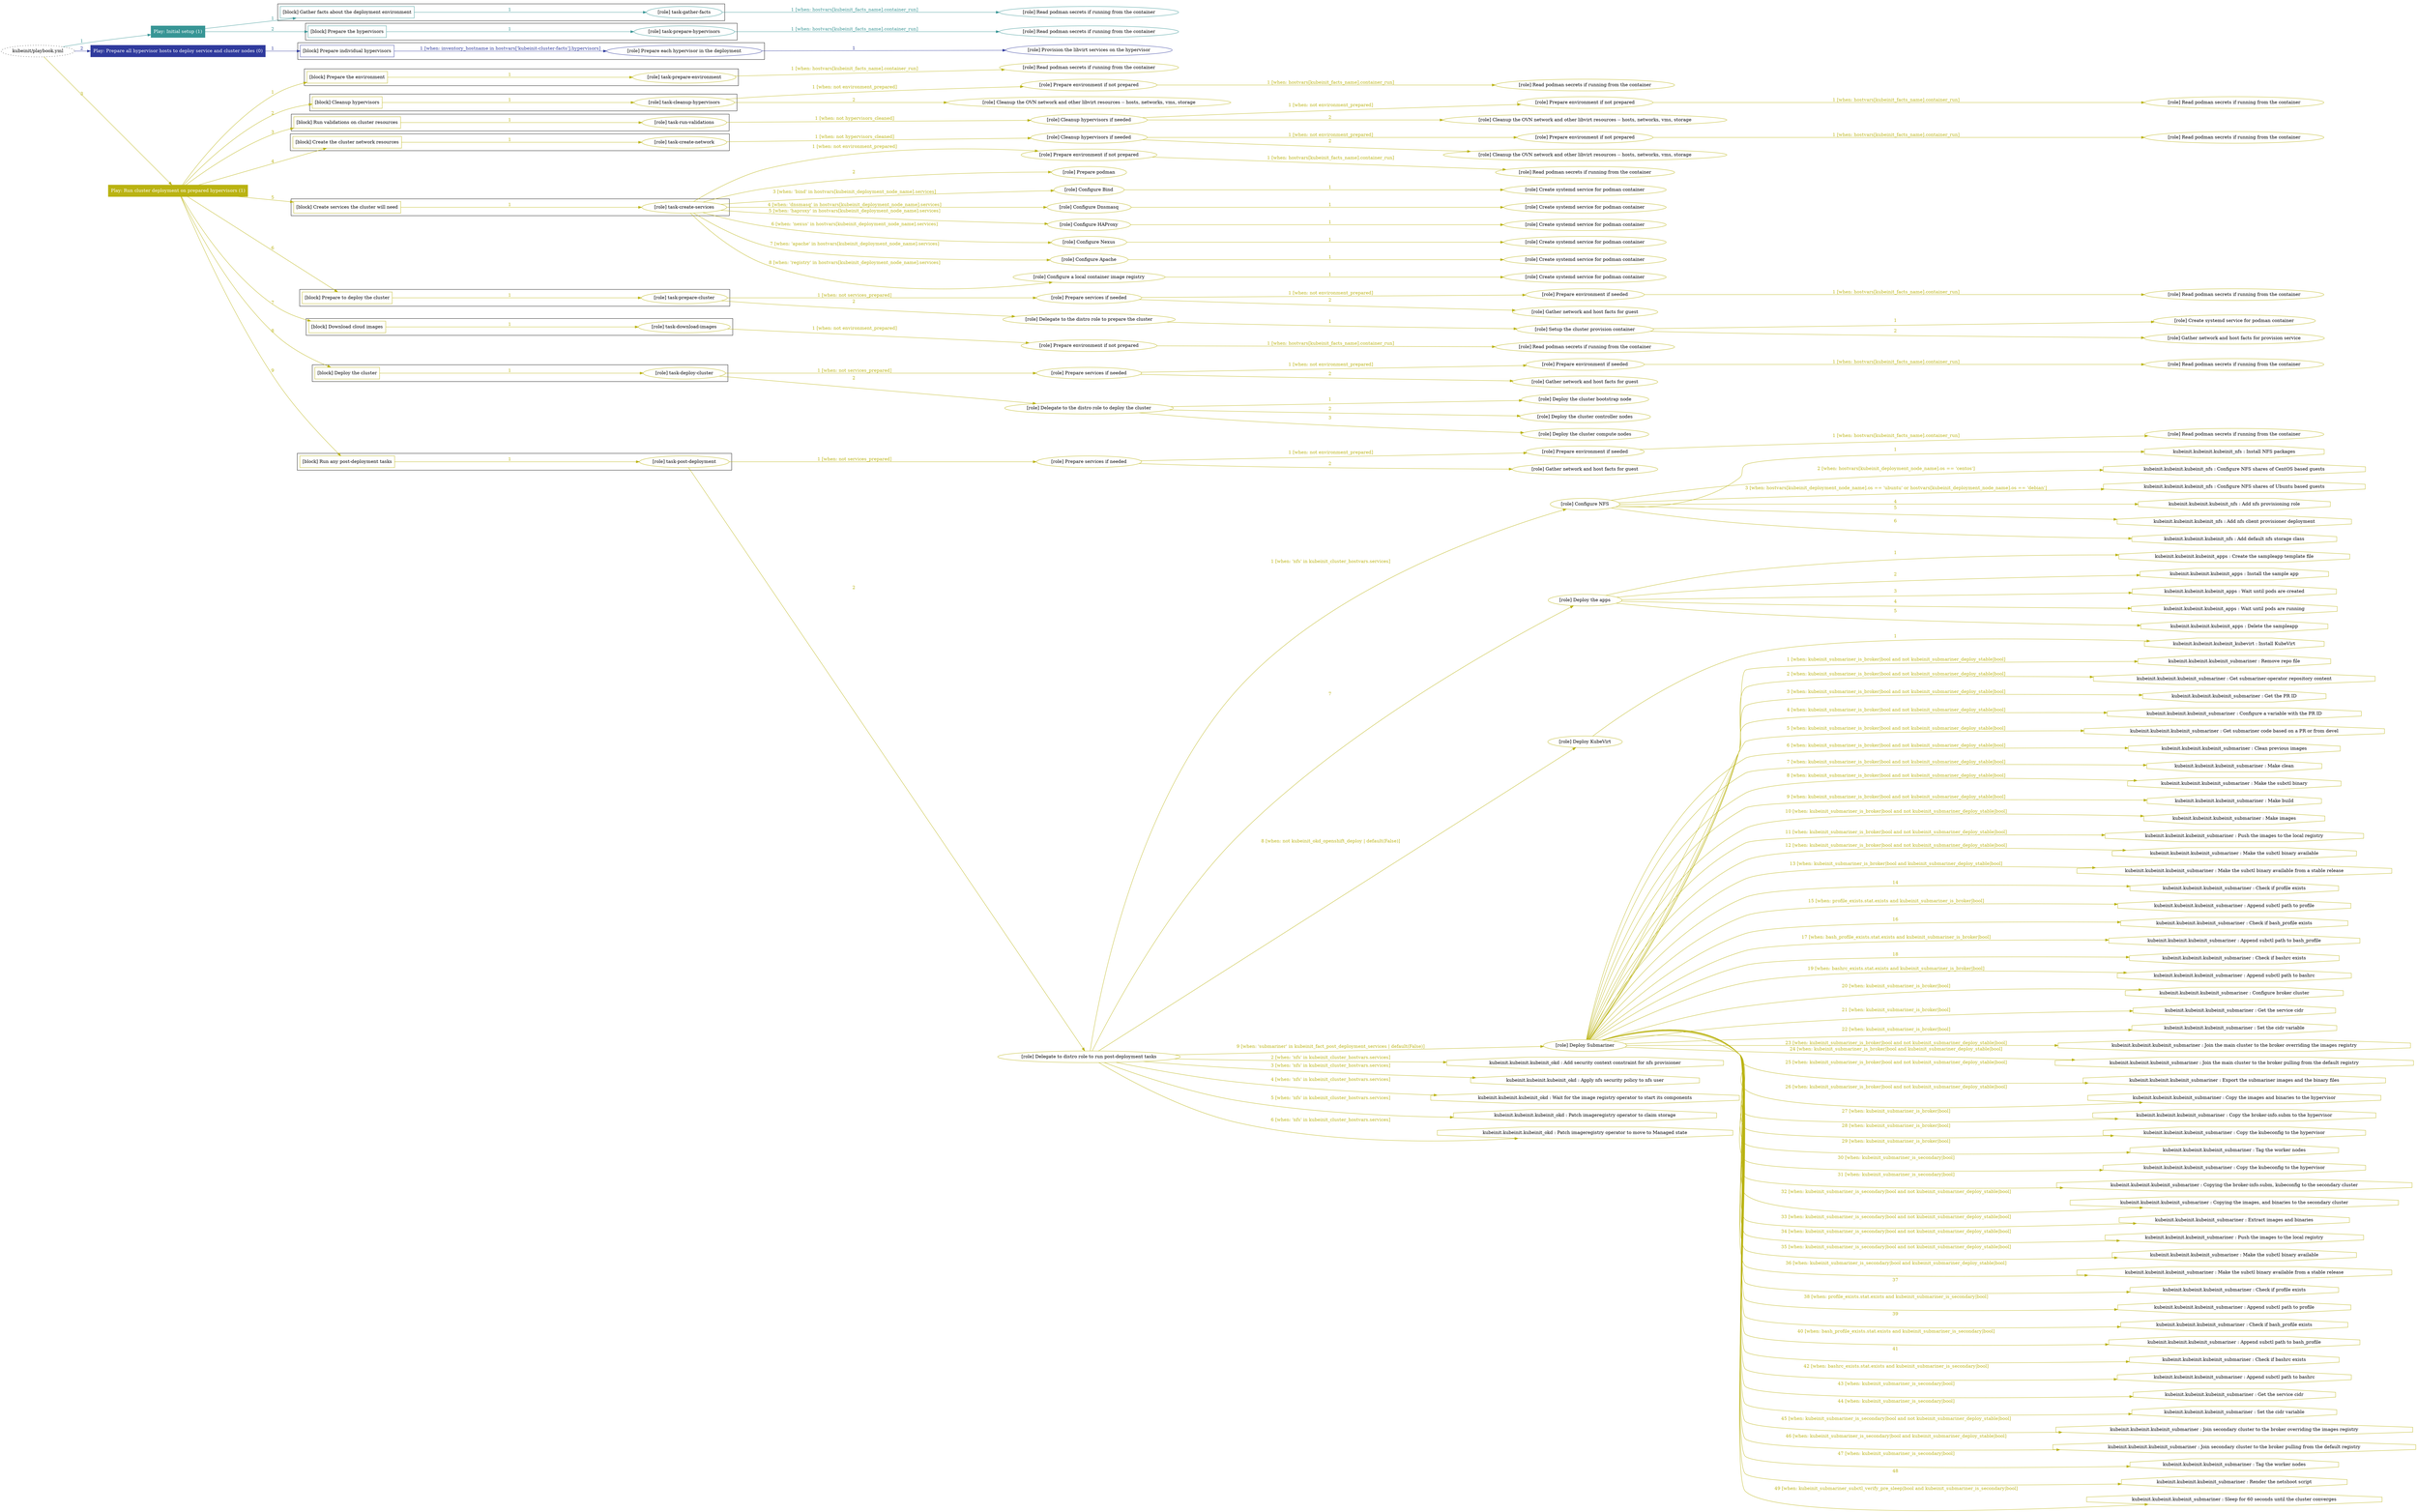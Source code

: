 digraph {
	graph [concentrate=true ordering=in rankdir=LR ratio=fill]
	edge [esep=5 sep=10]
	"kubeinit/playbook.yml" [id=root_node style=dotted]
	play_eedad399 [label="Play: Initial setup (1)" color="#379595" fontcolor="#ffffff" id=play_eedad399 shape=box style=filled tooltip=localhost]
	"kubeinit/playbook.yml" -> play_eedad399 [label="1 " color="#379595" fontcolor="#379595" id=edge_b6ce448f labeltooltip="1 " tooltip="1 "]
	subgraph "Read podman secrets if running from the container" {
		role_23bc0211 [label="[role] Read podman secrets if running from the container" color="#379595" id=role_23bc0211 tooltip="Read podman secrets if running from the container"]
	}
	subgraph "task-gather-facts" {
		role_ef5cc0b8 [label="[role] task-gather-facts" color="#379595" id=role_ef5cc0b8 tooltip="task-gather-facts"]
		role_ef5cc0b8 -> role_23bc0211 [label="1 [when: hostvars[kubeinit_facts_name].container_run]" color="#379595" fontcolor="#379595" id=edge_413af5cc labeltooltip="1 [when: hostvars[kubeinit_facts_name].container_run]" tooltip="1 [when: hostvars[kubeinit_facts_name].container_run]"]
	}
	subgraph "Read podman secrets if running from the container" {
		role_22e8469a [label="[role] Read podman secrets if running from the container" color="#379595" id=role_22e8469a tooltip="Read podman secrets if running from the container"]
	}
	subgraph "task-prepare-hypervisors" {
		role_a8f48bd8 [label="[role] task-prepare-hypervisors" color="#379595" id=role_a8f48bd8 tooltip="task-prepare-hypervisors"]
		role_a8f48bd8 -> role_22e8469a [label="1 [when: hostvars[kubeinit_facts_name].container_run]" color="#379595" fontcolor="#379595" id=edge_a691c3cf labeltooltip="1 [when: hostvars[kubeinit_facts_name].container_run]" tooltip="1 [when: hostvars[kubeinit_facts_name].container_run]"]
	}
	subgraph "Play: Initial setup (1)" {
		play_eedad399 -> block_0aaa0e91 [label=1 color="#379595" fontcolor="#379595" id=edge_fb40cc3c labeltooltip=1 tooltip=1]
		subgraph cluster_block_0aaa0e91 {
			block_0aaa0e91 [label="[block] Gather facts about the deployment environment" color="#379595" id=block_0aaa0e91 labeltooltip="Gather facts about the deployment environment" shape=box tooltip="Gather facts about the deployment environment"]
			block_0aaa0e91 -> role_ef5cc0b8 [label="1 " color="#379595" fontcolor="#379595" id=edge_905b382f labeltooltip="1 " tooltip="1 "]
		}
		play_eedad399 -> block_daa4bfbd [label=2 color="#379595" fontcolor="#379595" id=edge_8784a098 labeltooltip=2 tooltip=2]
		subgraph cluster_block_daa4bfbd {
			block_daa4bfbd [label="[block] Prepare the hypervisors" color="#379595" id=block_daa4bfbd labeltooltip="Prepare the hypervisors" shape=box tooltip="Prepare the hypervisors"]
			block_daa4bfbd -> role_a8f48bd8 [label="1 " color="#379595" fontcolor="#379595" id=edge_f5f095c6 labeltooltip="1 " tooltip="1 "]
		}
	}
	play_0bcb76b9 [label="Play: Prepare all hypervisor hosts to deploy service and cluster nodes (0)" color="#2f3a9d" fontcolor="#ffffff" id=play_0bcb76b9 shape=box style=filled tooltip="Play: Prepare all hypervisor hosts to deploy service and cluster nodes (0)"]
	"kubeinit/playbook.yml" -> play_0bcb76b9 [label="2 " color="#2f3a9d" fontcolor="#2f3a9d" id=edge_53e6490b labeltooltip="2 " tooltip="2 "]
	subgraph "Provision the libvirt services on the hypervisor" {
		role_e20cb525 [label="[role] Provision the libvirt services on the hypervisor" color="#2f3a9d" id=role_e20cb525 tooltip="Provision the libvirt services on the hypervisor"]
	}
	subgraph "Prepare each hypervisor in the deployment" {
		role_ff945f22 [label="[role] Prepare each hypervisor in the deployment" color="#2f3a9d" id=role_ff945f22 tooltip="Prepare each hypervisor in the deployment"]
		role_ff945f22 -> role_e20cb525 [label="1 " color="#2f3a9d" fontcolor="#2f3a9d" id=edge_c5915233 labeltooltip="1 " tooltip="1 "]
	}
	subgraph "Play: Prepare all hypervisor hosts to deploy service and cluster nodes (0)" {
		play_0bcb76b9 -> block_69bcf00b [label=1 color="#2f3a9d" fontcolor="#2f3a9d" id=edge_1a538ad8 labeltooltip=1 tooltip=1]
		subgraph cluster_block_69bcf00b {
			block_69bcf00b [label="[block] Prepare individual hypervisors" color="#2f3a9d" id=block_69bcf00b labeltooltip="Prepare individual hypervisors" shape=box tooltip="Prepare individual hypervisors"]
			block_69bcf00b -> role_ff945f22 [label="1 [when: inventory_hostname in hostvars['kubeinit-cluster-facts'].hypervisors]" color="#2f3a9d" fontcolor="#2f3a9d" id=edge_6ad21d18 labeltooltip="1 [when: inventory_hostname in hostvars['kubeinit-cluster-facts'].hypervisors]" tooltip="1 [when: inventory_hostname in hostvars['kubeinit-cluster-facts'].hypervisors]"]
		}
	}
	play_ab348d00 [label="Play: Run cluster deployment on prepared hypervisors (1)" color="#bab312" fontcolor="#ffffff" id=play_ab348d00 shape=box style=filled tooltip=localhost]
	"kubeinit/playbook.yml" -> play_ab348d00 [label="3 " color="#bab312" fontcolor="#bab312" id=edge_2440797a labeltooltip="3 " tooltip="3 "]
	subgraph "Read podman secrets if running from the container" {
		role_a54773f3 [label="[role] Read podman secrets if running from the container" color="#bab312" id=role_a54773f3 tooltip="Read podman secrets if running from the container"]
	}
	subgraph "task-prepare-environment" {
		role_4d8daa8e [label="[role] task-prepare-environment" color="#bab312" id=role_4d8daa8e tooltip="task-prepare-environment"]
		role_4d8daa8e -> role_a54773f3 [label="1 [when: hostvars[kubeinit_facts_name].container_run]" color="#bab312" fontcolor="#bab312" id=edge_7ae86ee0 labeltooltip="1 [when: hostvars[kubeinit_facts_name].container_run]" tooltip="1 [when: hostvars[kubeinit_facts_name].container_run]"]
	}
	subgraph "Read podman secrets if running from the container" {
		role_40619efd [label="[role] Read podman secrets if running from the container" color="#bab312" id=role_40619efd tooltip="Read podman secrets if running from the container"]
	}
	subgraph "Prepare environment if not prepared" {
		role_90a9caf4 [label="[role] Prepare environment if not prepared" color="#bab312" id=role_90a9caf4 tooltip="Prepare environment if not prepared"]
		role_90a9caf4 -> role_40619efd [label="1 [when: hostvars[kubeinit_facts_name].container_run]" color="#bab312" fontcolor="#bab312" id=edge_705433f0 labeltooltip="1 [when: hostvars[kubeinit_facts_name].container_run]" tooltip="1 [when: hostvars[kubeinit_facts_name].container_run]"]
	}
	subgraph "Cleanup the OVN network and other libvirt resources -- hosts, networks, vms, storage" {
		role_b24ecd2e [label="[role] Cleanup the OVN network and other libvirt resources -- hosts, networks, vms, storage" color="#bab312" id=role_b24ecd2e tooltip="Cleanup the OVN network and other libvirt resources -- hosts, networks, vms, storage"]
	}
	subgraph "task-cleanup-hypervisors" {
		role_da10d01d [label="[role] task-cleanup-hypervisors" color="#bab312" id=role_da10d01d tooltip="task-cleanup-hypervisors"]
		role_da10d01d -> role_90a9caf4 [label="1 [when: not environment_prepared]" color="#bab312" fontcolor="#bab312" id=edge_3caf865f labeltooltip="1 [when: not environment_prepared]" tooltip="1 [when: not environment_prepared]"]
		role_da10d01d -> role_b24ecd2e [label="2 " color="#bab312" fontcolor="#bab312" id=edge_3407790b labeltooltip="2 " tooltip="2 "]
	}
	subgraph "Read podman secrets if running from the container" {
		role_ade00dd5 [label="[role] Read podman secrets if running from the container" color="#bab312" id=role_ade00dd5 tooltip="Read podman secrets if running from the container"]
	}
	subgraph "Prepare environment if not prepared" {
		role_a57da564 [label="[role] Prepare environment if not prepared" color="#bab312" id=role_a57da564 tooltip="Prepare environment if not prepared"]
		role_a57da564 -> role_ade00dd5 [label="1 [when: hostvars[kubeinit_facts_name].container_run]" color="#bab312" fontcolor="#bab312" id=edge_9b8cad09 labeltooltip="1 [when: hostvars[kubeinit_facts_name].container_run]" tooltip="1 [when: hostvars[kubeinit_facts_name].container_run]"]
	}
	subgraph "Cleanup the OVN network and other libvirt resources -- hosts, networks, vms, storage" {
		role_ba9f423c [label="[role] Cleanup the OVN network and other libvirt resources -- hosts, networks, vms, storage" color="#bab312" id=role_ba9f423c tooltip="Cleanup the OVN network and other libvirt resources -- hosts, networks, vms, storage"]
	}
	subgraph "Cleanup hypervisors if needed" {
		role_1804aa13 [label="[role] Cleanup hypervisors if needed" color="#bab312" id=role_1804aa13 tooltip="Cleanup hypervisors if needed"]
		role_1804aa13 -> role_a57da564 [label="1 [when: not environment_prepared]" color="#bab312" fontcolor="#bab312" id=edge_1030cecb labeltooltip="1 [when: not environment_prepared]" tooltip="1 [when: not environment_prepared]"]
		role_1804aa13 -> role_ba9f423c [label="2 " color="#bab312" fontcolor="#bab312" id=edge_7610c8e9 labeltooltip="2 " tooltip="2 "]
	}
	subgraph "task-run-validations" {
		role_5e7aece2 [label="[role] task-run-validations" color="#bab312" id=role_5e7aece2 tooltip="task-run-validations"]
		role_5e7aece2 -> role_1804aa13 [label="1 [when: not hypervisors_cleaned]" color="#bab312" fontcolor="#bab312" id=edge_fb831fd0 labeltooltip="1 [when: not hypervisors_cleaned]" tooltip="1 [when: not hypervisors_cleaned]"]
	}
	subgraph "Read podman secrets if running from the container" {
		role_bb341394 [label="[role] Read podman secrets if running from the container" color="#bab312" id=role_bb341394 tooltip="Read podman secrets if running from the container"]
	}
	subgraph "Prepare environment if not prepared" {
		role_f0b003cb [label="[role] Prepare environment if not prepared" color="#bab312" id=role_f0b003cb tooltip="Prepare environment if not prepared"]
		role_f0b003cb -> role_bb341394 [label="1 [when: hostvars[kubeinit_facts_name].container_run]" color="#bab312" fontcolor="#bab312" id=edge_2d5792e0 labeltooltip="1 [when: hostvars[kubeinit_facts_name].container_run]" tooltip="1 [when: hostvars[kubeinit_facts_name].container_run]"]
	}
	subgraph "Cleanup the OVN network and other libvirt resources -- hosts, networks, vms, storage" {
		role_de7f4205 [label="[role] Cleanup the OVN network and other libvirt resources -- hosts, networks, vms, storage" color="#bab312" id=role_de7f4205 tooltip="Cleanup the OVN network and other libvirt resources -- hosts, networks, vms, storage"]
	}
	subgraph "Cleanup hypervisors if needed" {
		role_0c479826 [label="[role] Cleanup hypervisors if needed" color="#bab312" id=role_0c479826 tooltip="Cleanup hypervisors if needed"]
		role_0c479826 -> role_f0b003cb [label="1 [when: not environment_prepared]" color="#bab312" fontcolor="#bab312" id=edge_7056e0b6 labeltooltip="1 [when: not environment_prepared]" tooltip="1 [when: not environment_prepared]"]
		role_0c479826 -> role_de7f4205 [label="2 " color="#bab312" fontcolor="#bab312" id=edge_e354006b labeltooltip="2 " tooltip="2 "]
	}
	subgraph "task-create-network" {
		role_08d62c71 [label="[role] task-create-network" color="#bab312" id=role_08d62c71 tooltip="task-create-network"]
		role_08d62c71 -> role_0c479826 [label="1 [when: not hypervisors_cleaned]" color="#bab312" fontcolor="#bab312" id=edge_552830af labeltooltip="1 [when: not hypervisors_cleaned]" tooltip="1 [when: not hypervisors_cleaned]"]
	}
	subgraph "Read podman secrets if running from the container" {
		role_befd5764 [label="[role] Read podman secrets if running from the container" color="#bab312" id=role_befd5764 tooltip="Read podman secrets if running from the container"]
	}
	subgraph "Prepare environment if not prepared" {
		role_e32fc41a [label="[role] Prepare environment if not prepared" color="#bab312" id=role_e32fc41a tooltip="Prepare environment if not prepared"]
		role_e32fc41a -> role_befd5764 [label="1 [when: hostvars[kubeinit_facts_name].container_run]" color="#bab312" fontcolor="#bab312" id=edge_6e6cd3a8 labeltooltip="1 [when: hostvars[kubeinit_facts_name].container_run]" tooltip="1 [when: hostvars[kubeinit_facts_name].container_run]"]
	}
	subgraph "Prepare podman" {
		role_3bb6cffa [label="[role] Prepare podman" color="#bab312" id=role_3bb6cffa tooltip="Prepare podman"]
	}
	subgraph "Create systemd service for podman container" {
		role_fb86b52a [label="[role] Create systemd service for podman container" color="#bab312" id=role_fb86b52a tooltip="Create systemd service for podman container"]
	}
	subgraph "Configure Bind" {
		role_8286b07a [label="[role] Configure Bind" color="#bab312" id=role_8286b07a tooltip="Configure Bind"]
		role_8286b07a -> role_fb86b52a [label="1 " color="#bab312" fontcolor="#bab312" id=edge_966d6316 labeltooltip="1 " tooltip="1 "]
	}
	subgraph "Create systemd service for podman container" {
		role_384e2f19 [label="[role] Create systemd service for podman container" color="#bab312" id=role_384e2f19 tooltip="Create systemd service for podman container"]
	}
	subgraph "Configure Dnsmasq" {
		role_d84eca98 [label="[role] Configure Dnsmasq" color="#bab312" id=role_d84eca98 tooltip="Configure Dnsmasq"]
		role_d84eca98 -> role_384e2f19 [label="1 " color="#bab312" fontcolor="#bab312" id=edge_9c99d4f3 labeltooltip="1 " tooltip="1 "]
	}
	subgraph "Create systemd service for podman container" {
		role_6e2b383b [label="[role] Create systemd service for podman container" color="#bab312" id=role_6e2b383b tooltip="Create systemd service for podman container"]
	}
	subgraph "Configure HAProxy" {
		role_85826e2e [label="[role] Configure HAProxy" color="#bab312" id=role_85826e2e tooltip="Configure HAProxy"]
		role_85826e2e -> role_6e2b383b [label="1 " color="#bab312" fontcolor="#bab312" id=edge_e516f6aa labeltooltip="1 " tooltip="1 "]
	}
	subgraph "Create systemd service for podman container" {
		role_d9a7f71e [label="[role] Create systemd service for podman container" color="#bab312" id=role_d9a7f71e tooltip="Create systemd service for podman container"]
	}
	subgraph "Configure Nexus" {
		role_9cd0b0c5 [label="[role] Configure Nexus" color="#bab312" id=role_9cd0b0c5 tooltip="Configure Nexus"]
		role_9cd0b0c5 -> role_d9a7f71e [label="1 " color="#bab312" fontcolor="#bab312" id=edge_95008754 labeltooltip="1 " tooltip="1 "]
	}
	subgraph "Create systemd service for podman container" {
		role_24af4d42 [label="[role] Create systemd service for podman container" color="#bab312" id=role_24af4d42 tooltip="Create systemd service for podman container"]
	}
	subgraph "Configure Apache" {
		role_73973be6 [label="[role] Configure Apache" color="#bab312" id=role_73973be6 tooltip="Configure Apache"]
		role_73973be6 -> role_24af4d42 [label="1 " color="#bab312" fontcolor="#bab312" id=edge_ad38a7a7 labeltooltip="1 " tooltip="1 "]
	}
	subgraph "Create systemd service for podman container" {
		role_da08676f [label="[role] Create systemd service for podman container" color="#bab312" id=role_da08676f tooltip="Create systemd service for podman container"]
	}
	subgraph "Configure a local container image registry" {
		role_597fe958 [label="[role] Configure a local container image registry" color="#bab312" id=role_597fe958 tooltip="Configure a local container image registry"]
		role_597fe958 -> role_da08676f [label="1 " color="#bab312" fontcolor="#bab312" id=edge_346f4da6 labeltooltip="1 " tooltip="1 "]
	}
	subgraph "task-create-services" {
		role_ba674f88 [label="[role] task-create-services" color="#bab312" id=role_ba674f88 tooltip="task-create-services"]
		role_ba674f88 -> role_e32fc41a [label="1 [when: not environment_prepared]" color="#bab312" fontcolor="#bab312" id=edge_a7d58f33 labeltooltip="1 [when: not environment_prepared]" tooltip="1 [when: not environment_prepared]"]
		role_ba674f88 -> role_3bb6cffa [label="2 " color="#bab312" fontcolor="#bab312" id=edge_d75475e4 labeltooltip="2 " tooltip="2 "]
		role_ba674f88 -> role_8286b07a [label="3 [when: 'bind' in hostvars[kubeinit_deployment_node_name].services]" color="#bab312" fontcolor="#bab312" id=edge_14392529 labeltooltip="3 [when: 'bind' in hostvars[kubeinit_deployment_node_name].services]" tooltip="3 [when: 'bind' in hostvars[kubeinit_deployment_node_name].services]"]
		role_ba674f88 -> role_d84eca98 [label="4 [when: 'dnsmasq' in hostvars[kubeinit_deployment_node_name].services]" color="#bab312" fontcolor="#bab312" id=edge_bd85af2c labeltooltip="4 [when: 'dnsmasq' in hostvars[kubeinit_deployment_node_name].services]" tooltip="4 [when: 'dnsmasq' in hostvars[kubeinit_deployment_node_name].services]"]
		role_ba674f88 -> role_85826e2e [label="5 [when: 'haproxy' in hostvars[kubeinit_deployment_node_name].services]" color="#bab312" fontcolor="#bab312" id=edge_fcc9898a labeltooltip="5 [when: 'haproxy' in hostvars[kubeinit_deployment_node_name].services]" tooltip="5 [when: 'haproxy' in hostvars[kubeinit_deployment_node_name].services]"]
		role_ba674f88 -> role_9cd0b0c5 [label="6 [when: 'nexus' in hostvars[kubeinit_deployment_node_name].services]" color="#bab312" fontcolor="#bab312" id=edge_169f6137 labeltooltip="6 [when: 'nexus' in hostvars[kubeinit_deployment_node_name].services]" tooltip="6 [when: 'nexus' in hostvars[kubeinit_deployment_node_name].services]"]
		role_ba674f88 -> role_73973be6 [label="7 [when: 'apache' in hostvars[kubeinit_deployment_node_name].services]" color="#bab312" fontcolor="#bab312" id=edge_d3cdb86c labeltooltip="7 [when: 'apache' in hostvars[kubeinit_deployment_node_name].services]" tooltip="7 [when: 'apache' in hostvars[kubeinit_deployment_node_name].services]"]
		role_ba674f88 -> role_597fe958 [label="8 [when: 'registry' in hostvars[kubeinit_deployment_node_name].services]" color="#bab312" fontcolor="#bab312" id=edge_11ced9fb labeltooltip="8 [when: 'registry' in hostvars[kubeinit_deployment_node_name].services]" tooltip="8 [when: 'registry' in hostvars[kubeinit_deployment_node_name].services]"]
	}
	subgraph "Read podman secrets if running from the container" {
		role_ff6c83c8 [label="[role] Read podman secrets if running from the container" color="#bab312" id=role_ff6c83c8 tooltip="Read podman secrets if running from the container"]
	}
	subgraph "Prepare environment if needed" {
		role_ab059340 [label="[role] Prepare environment if needed" color="#bab312" id=role_ab059340 tooltip="Prepare environment if needed"]
		role_ab059340 -> role_ff6c83c8 [label="1 [when: hostvars[kubeinit_facts_name].container_run]" color="#bab312" fontcolor="#bab312" id=edge_c840a02c labeltooltip="1 [when: hostvars[kubeinit_facts_name].container_run]" tooltip="1 [when: hostvars[kubeinit_facts_name].container_run]"]
	}
	subgraph "Gather network and host facts for guest" {
		role_137e6e0d [label="[role] Gather network and host facts for guest" color="#bab312" id=role_137e6e0d tooltip="Gather network and host facts for guest"]
	}
	subgraph "Prepare services if needed" {
		role_5b403834 [label="[role] Prepare services if needed" color="#bab312" id=role_5b403834 tooltip="Prepare services if needed"]
		role_5b403834 -> role_ab059340 [label="1 [when: not environment_prepared]" color="#bab312" fontcolor="#bab312" id=edge_94aa9ebe labeltooltip="1 [when: not environment_prepared]" tooltip="1 [when: not environment_prepared]"]
		role_5b403834 -> role_137e6e0d [label="2 " color="#bab312" fontcolor="#bab312" id=edge_7db87fe8 labeltooltip="2 " tooltip="2 "]
	}
	subgraph "Create systemd service for podman container" {
		role_04c005a3 [label="[role] Create systemd service for podman container" color="#bab312" id=role_04c005a3 tooltip="Create systemd service for podman container"]
	}
	subgraph "Gather network and host facts for provision service" {
		role_0e7dda64 [label="[role] Gather network and host facts for provision service" color="#bab312" id=role_0e7dda64 tooltip="Gather network and host facts for provision service"]
	}
	subgraph "Setup the cluster provision container" {
		role_c3fe7c55 [label="[role] Setup the cluster provision container" color="#bab312" id=role_c3fe7c55 tooltip="Setup the cluster provision container"]
		role_c3fe7c55 -> role_04c005a3 [label="1 " color="#bab312" fontcolor="#bab312" id=edge_0b87bad0 labeltooltip="1 " tooltip="1 "]
		role_c3fe7c55 -> role_0e7dda64 [label="2 " color="#bab312" fontcolor="#bab312" id=edge_2c44e014 labeltooltip="2 " tooltip="2 "]
	}
	subgraph "Delegate to the distro role to prepare the cluster" {
		role_0d06ec06 [label="[role] Delegate to the distro role to prepare the cluster" color="#bab312" id=role_0d06ec06 tooltip="Delegate to the distro role to prepare the cluster"]
		role_0d06ec06 -> role_c3fe7c55 [label="1 " color="#bab312" fontcolor="#bab312" id=edge_803aec64 labeltooltip="1 " tooltip="1 "]
	}
	subgraph "task-prepare-cluster" {
		role_cd59ee30 [label="[role] task-prepare-cluster" color="#bab312" id=role_cd59ee30 tooltip="task-prepare-cluster"]
		role_cd59ee30 -> role_5b403834 [label="1 [when: not services_prepared]" color="#bab312" fontcolor="#bab312" id=edge_8696212f labeltooltip="1 [when: not services_prepared]" tooltip="1 [when: not services_prepared]"]
		role_cd59ee30 -> role_0d06ec06 [label="2 " color="#bab312" fontcolor="#bab312" id=edge_78b5b529 labeltooltip="2 " tooltip="2 "]
	}
	subgraph "Read podman secrets if running from the container" {
		role_4612a010 [label="[role] Read podman secrets if running from the container" color="#bab312" id=role_4612a010 tooltip="Read podman secrets if running from the container"]
	}
	subgraph "Prepare environment if not prepared" {
		role_81026fdd [label="[role] Prepare environment if not prepared" color="#bab312" id=role_81026fdd tooltip="Prepare environment if not prepared"]
		role_81026fdd -> role_4612a010 [label="1 [when: hostvars[kubeinit_facts_name].container_run]" color="#bab312" fontcolor="#bab312" id=edge_e9224275 labeltooltip="1 [when: hostvars[kubeinit_facts_name].container_run]" tooltip="1 [when: hostvars[kubeinit_facts_name].container_run]"]
	}
	subgraph "task-download-images" {
		role_81eca658 [label="[role] task-download-images" color="#bab312" id=role_81eca658 tooltip="task-download-images"]
		role_81eca658 -> role_81026fdd [label="1 [when: not environment_prepared]" color="#bab312" fontcolor="#bab312" id=edge_dc0c92c8 labeltooltip="1 [when: not environment_prepared]" tooltip="1 [when: not environment_prepared]"]
	}
	subgraph "Read podman secrets if running from the container" {
		role_fb5df816 [label="[role] Read podman secrets if running from the container" color="#bab312" id=role_fb5df816 tooltip="Read podman secrets if running from the container"]
	}
	subgraph "Prepare environment if needed" {
		role_1ddf87bc [label="[role] Prepare environment if needed" color="#bab312" id=role_1ddf87bc tooltip="Prepare environment if needed"]
		role_1ddf87bc -> role_fb5df816 [label="1 [when: hostvars[kubeinit_facts_name].container_run]" color="#bab312" fontcolor="#bab312" id=edge_6b3b3333 labeltooltip="1 [when: hostvars[kubeinit_facts_name].container_run]" tooltip="1 [when: hostvars[kubeinit_facts_name].container_run]"]
	}
	subgraph "Gather network and host facts for guest" {
		role_f017d7a6 [label="[role] Gather network and host facts for guest" color="#bab312" id=role_f017d7a6 tooltip="Gather network and host facts for guest"]
	}
	subgraph "Prepare services if needed" {
		role_4f86b570 [label="[role] Prepare services if needed" color="#bab312" id=role_4f86b570 tooltip="Prepare services if needed"]
		role_4f86b570 -> role_1ddf87bc [label="1 [when: not environment_prepared]" color="#bab312" fontcolor="#bab312" id=edge_4b1cd16f labeltooltip="1 [when: not environment_prepared]" tooltip="1 [when: not environment_prepared]"]
		role_4f86b570 -> role_f017d7a6 [label="2 " color="#bab312" fontcolor="#bab312" id=edge_a03c4bc8 labeltooltip="2 " tooltip="2 "]
	}
	subgraph "Deploy the cluster bootstrap node" {
		role_3a59141a [label="[role] Deploy the cluster bootstrap node" color="#bab312" id=role_3a59141a tooltip="Deploy the cluster bootstrap node"]
	}
	subgraph "Deploy the cluster controller nodes" {
		role_45009c03 [label="[role] Deploy the cluster controller nodes" color="#bab312" id=role_45009c03 tooltip="Deploy the cluster controller nodes"]
	}
	subgraph "Deploy the cluster compute nodes" {
		role_653531b2 [label="[role] Deploy the cluster compute nodes" color="#bab312" id=role_653531b2 tooltip="Deploy the cluster compute nodes"]
	}
	subgraph "Delegate to the distro role to deploy the cluster" {
		role_6111dc5d [label="[role] Delegate to the distro role to deploy the cluster" color="#bab312" id=role_6111dc5d tooltip="Delegate to the distro role to deploy the cluster"]
		role_6111dc5d -> role_3a59141a [label="1 " color="#bab312" fontcolor="#bab312" id=edge_dc6f1543 labeltooltip="1 " tooltip="1 "]
		role_6111dc5d -> role_45009c03 [label="2 " color="#bab312" fontcolor="#bab312" id=edge_2ada0de1 labeltooltip="2 " tooltip="2 "]
		role_6111dc5d -> role_653531b2 [label="3 " color="#bab312" fontcolor="#bab312" id=edge_20e08a8e labeltooltip="3 " tooltip="3 "]
	}
	subgraph "task-deploy-cluster" {
		role_357ebc81 [label="[role] task-deploy-cluster" color="#bab312" id=role_357ebc81 tooltip="task-deploy-cluster"]
		role_357ebc81 -> role_4f86b570 [label="1 [when: not services_prepared]" color="#bab312" fontcolor="#bab312" id=edge_748da27b labeltooltip="1 [when: not services_prepared]" tooltip="1 [when: not services_prepared]"]
		role_357ebc81 -> role_6111dc5d [label="2 " color="#bab312" fontcolor="#bab312" id=edge_f3ffb4cd labeltooltip="2 " tooltip="2 "]
	}
	subgraph "Read podman secrets if running from the container" {
		role_80834393 [label="[role] Read podman secrets if running from the container" color="#bab312" id=role_80834393 tooltip="Read podman secrets if running from the container"]
	}
	subgraph "Prepare environment if needed" {
		role_d2063bed [label="[role] Prepare environment if needed" color="#bab312" id=role_d2063bed tooltip="Prepare environment if needed"]
		role_d2063bed -> role_80834393 [label="1 [when: hostvars[kubeinit_facts_name].container_run]" color="#bab312" fontcolor="#bab312" id=edge_43c560dc labeltooltip="1 [when: hostvars[kubeinit_facts_name].container_run]" tooltip="1 [when: hostvars[kubeinit_facts_name].container_run]"]
	}
	subgraph "Gather network and host facts for guest" {
		role_24fcc618 [label="[role] Gather network and host facts for guest" color="#bab312" id=role_24fcc618 tooltip="Gather network and host facts for guest"]
	}
	subgraph "Prepare services if needed" {
		role_fab79e6b [label="[role] Prepare services if needed" color="#bab312" id=role_fab79e6b tooltip="Prepare services if needed"]
		role_fab79e6b -> role_d2063bed [label="1 [when: not environment_prepared]" color="#bab312" fontcolor="#bab312" id=edge_b14c6370 labeltooltip="1 [when: not environment_prepared]" tooltip="1 [when: not environment_prepared]"]
		role_fab79e6b -> role_24fcc618 [label="2 " color="#bab312" fontcolor="#bab312" id=edge_fda04d8c labeltooltip="2 " tooltip="2 "]
	}
	subgraph "Configure NFS" {
		role_5fa09dde [label="[role] Configure NFS" color="#bab312" id=role_5fa09dde tooltip="Configure NFS"]
		task_40cd8edc [label="kubeinit.kubeinit.kubeinit_nfs : Install NFS packages" color="#bab312" id=task_40cd8edc shape=octagon tooltip="kubeinit.kubeinit.kubeinit_nfs : Install NFS packages"]
		role_5fa09dde -> task_40cd8edc [label="1 " color="#bab312" fontcolor="#bab312" id=edge_25234a59 labeltooltip="1 " tooltip="1 "]
		task_7aaa68cc [label="kubeinit.kubeinit.kubeinit_nfs : Configure NFS shares of CentOS based guests" color="#bab312" id=task_7aaa68cc shape=octagon tooltip="kubeinit.kubeinit.kubeinit_nfs : Configure NFS shares of CentOS based guests"]
		role_5fa09dde -> task_7aaa68cc [label="2 [when: hostvars[kubeinit_deployment_node_name].os == 'centos']" color="#bab312" fontcolor="#bab312" id=edge_50f0c5e7 labeltooltip="2 [when: hostvars[kubeinit_deployment_node_name].os == 'centos']" tooltip="2 [when: hostvars[kubeinit_deployment_node_name].os == 'centos']"]
		task_da11b402 [label="kubeinit.kubeinit.kubeinit_nfs : Configure NFS shares of Ubuntu based guests" color="#bab312" id=task_da11b402 shape=octagon tooltip="kubeinit.kubeinit.kubeinit_nfs : Configure NFS shares of Ubuntu based guests"]
		role_5fa09dde -> task_da11b402 [label="3 [when: hostvars[kubeinit_deployment_node_name].os == 'ubuntu' or hostvars[kubeinit_deployment_node_name].os == 'debian']" color="#bab312" fontcolor="#bab312" id=edge_a0ecd5cf labeltooltip="3 [when: hostvars[kubeinit_deployment_node_name].os == 'ubuntu' or hostvars[kubeinit_deployment_node_name].os == 'debian']" tooltip="3 [when: hostvars[kubeinit_deployment_node_name].os == 'ubuntu' or hostvars[kubeinit_deployment_node_name].os == 'debian']"]
		task_a7636cee [label="kubeinit.kubeinit.kubeinit_nfs : Add nfs provisioning role" color="#bab312" id=task_a7636cee shape=octagon tooltip="kubeinit.kubeinit.kubeinit_nfs : Add nfs provisioning role"]
		role_5fa09dde -> task_a7636cee [label="4 " color="#bab312" fontcolor="#bab312" id=edge_c2092bc4 labeltooltip="4 " tooltip="4 "]
		task_a3709839 [label="kubeinit.kubeinit.kubeinit_nfs : Add nfs client provisioner deployment" color="#bab312" id=task_a3709839 shape=octagon tooltip="kubeinit.kubeinit.kubeinit_nfs : Add nfs client provisioner deployment"]
		role_5fa09dde -> task_a3709839 [label="5 " color="#bab312" fontcolor="#bab312" id=edge_57af9148 labeltooltip="5 " tooltip="5 "]
		task_8f68b705 [label="kubeinit.kubeinit.kubeinit_nfs : Add default nfs storage class" color="#bab312" id=task_8f68b705 shape=octagon tooltip="kubeinit.kubeinit.kubeinit_nfs : Add default nfs storage class"]
		role_5fa09dde -> task_8f68b705 [label="6 " color="#bab312" fontcolor="#bab312" id=edge_24474a20 labeltooltip="6 " tooltip="6 "]
	}
	subgraph "Deploy the apps" {
		role_045f91f4 [label="[role] Deploy the apps" color="#bab312" id=role_045f91f4 tooltip="Deploy the apps"]
		task_43312db2 [label="kubeinit.kubeinit.kubeinit_apps : Create the sampleapp template file" color="#bab312" id=task_43312db2 shape=octagon tooltip="kubeinit.kubeinit.kubeinit_apps : Create the sampleapp template file"]
		role_045f91f4 -> task_43312db2 [label="1 " color="#bab312" fontcolor="#bab312" id=edge_53ed8f8a labeltooltip="1 " tooltip="1 "]
		task_26b73325 [label="kubeinit.kubeinit.kubeinit_apps : Install the sample app" color="#bab312" id=task_26b73325 shape=octagon tooltip="kubeinit.kubeinit.kubeinit_apps : Install the sample app"]
		role_045f91f4 -> task_26b73325 [label="2 " color="#bab312" fontcolor="#bab312" id=edge_ef9fc91d labeltooltip="2 " tooltip="2 "]
		task_1808d8f0 [label="kubeinit.kubeinit.kubeinit_apps : Wait until pods are created" color="#bab312" id=task_1808d8f0 shape=octagon tooltip="kubeinit.kubeinit.kubeinit_apps : Wait until pods are created"]
		role_045f91f4 -> task_1808d8f0 [label="3 " color="#bab312" fontcolor="#bab312" id=edge_4a9aa83f labeltooltip="3 " tooltip="3 "]
		task_da7edd2a [label="kubeinit.kubeinit.kubeinit_apps : Wait until pods are running" color="#bab312" id=task_da7edd2a shape=octagon tooltip="kubeinit.kubeinit.kubeinit_apps : Wait until pods are running"]
		role_045f91f4 -> task_da7edd2a [label="4 " color="#bab312" fontcolor="#bab312" id=edge_fb6a9a6e labeltooltip="4 " tooltip="4 "]
		task_74465214 [label="kubeinit.kubeinit.kubeinit_apps : Delete the sampleapp" color="#bab312" id=task_74465214 shape=octagon tooltip="kubeinit.kubeinit.kubeinit_apps : Delete the sampleapp"]
		role_045f91f4 -> task_74465214 [label="5 " color="#bab312" fontcolor="#bab312" id=edge_e83a122b labeltooltip="5 " tooltip="5 "]
	}
	subgraph "Deploy KubeVirt" {
		role_c764c631 [label="[role] Deploy KubeVirt" color="#bab312" id=role_c764c631 tooltip="Deploy KubeVirt"]
		task_7ccf44d8 [label="kubeinit.kubeinit.kubeinit_kubevirt : Install KubeVirt" color="#bab312" id=task_7ccf44d8 shape=octagon tooltip="kubeinit.kubeinit.kubeinit_kubevirt : Install KubeVirt"]
		role_c764c631 -> task_7ccf44d8 [label="1 " color="#bab312" fontcolor="#bab312" id=edge_c0592611 labeltooltip="1 " tooltip="1 "]
	}
	subgraph "Deploy Submariner" {
		role_74601992 [label="[role] Deploy Submariner" color="#bab312" id=role_74601992 tooltip="Deploy Submariner"]
		task_fde06b20 [label="kubeinit.kubeinit.kubeinit_submariner : Remove repo file" color="#bab312" id=task_fde06b20 shape=octagon tooltip="kubeinit.kubeinit.kubeinit_submariner : Remove repo file"]
		role_74601992 -> task_fde06b20 [label="1 [when: kubeinit_submariner_is_broker|bool and not kubeinit_submariner_deploy_stable|bool]" color="#bab312" fontcolor="#bab312" id=edge_6dbf1ac5 labeltooltip="1 [when: kubeinit_submariner_is_broker|bool and not kubeinit_submariner_deploy_stable|bool]" tooltip="1 [when: kubeinit_submariner_is_broker|bool and not kubeinit_submariner_deploy_stable|bool]"]
		task_ebe73270 [label="kubeinit.kubeinit.kubeinit_submariner : Get submariner-operator repository content" color="#bab312" id=task_ebe73270 shape=octagon tooltip="kubeinit.kubeinit.kubeinit_submariner : Get submariner-operator repository content"]
		role_74601992 -> task_ebe73270 [label="2 [when: kubeinit_submariner_is_broker|bool and not kubeinit_submariner_deploy_stable|bool]" color="#bab312" fontcolor="#bab312" id=edge_7b0c7ec5 labeltooltip="2 [when: kubeinit_submariner_is_broker|bool and not kubeinit_submariner_deploy_stable|bool]" tooltip="2 [when: kubeinit_submariner_is_broker|bool and not kubeinit_submariner_deploy_stable|bool]"]
		task_ef251c18 [label="kubeinit.kubeinit.kubeinit_submariner : Get the PR ID" color="#bab312" id=task_ef251c18 shape=octagon tooltip="kubeinit.kubeinit.kubeinit_submariner : Get the PR ID"]
		role_74601992 -> task_ef251c18 [label="3 [when: kubeinit_submariner_is_broker|bool and not kubeinit_submariner_deploy_stable|bool]" color="#bab312" fontcolor="#bab312" id=edge_643336b3 labeltooltip="3 [when: kubeinit_submariner_is_broker|bool and not kubeinit_submariner_deploy_stable|bool]" tooltip="3 [when: kubeinit_submariner_is_broker|bool and not kubeinit_submariner_deploy_stable|bool]"]
		task_33d5ba65 [label="kubeinit.kubeinit.kubeinit_submariner : Configure a variable with the PR ID" color="#bab312" id=task_33d5ba65 shape=octagon tooltip="kubeinit.kubeinit.kubeinit_submariner : Configure a variable with the PR ID"]
		role_74601992 -> task_33d5ba65 [label="4 [when: kubeinit_submariner_is_broker|bool and not kubeinit_submariner_deploy_stable|bool]" color="#bab312" fontcolor="#bab312" id=edge_218b51df labeltooltip="4 [when: kubeinit_submariner_is_broker|bool and not kubeinit_submariner_deploy_stable|bool]" tooltip="4 [when: kubeinit_submariner_is_broker|bool and not kubeinit_submariner_deploy_stable|bool]"]
		task_7a720810 [label="kubeinit.kubeinit.kubeinit_submariner : Get submariner code based on a PR or from devel" color="#bab312" id=task_7a720810 shape=octagon tooltip="kubeinit.kubeinit.kubeinit_submariner : Get submariner code based on a PR or from devel"]
		role_74601992 -> task_7a720810 [label="5 [when: kubeinit_submariner_is_broker|bool and not kubeinit_submariner_deploy_stable|bool]" color="#bab312" fontcolor="#bab312" id=edge_0a1f8366 labeltooltip="5 [when: kubeinit_submariner_is_broker|bool and not kubeinit_submariner_deploy_stable|bool]" tooltip="5 [when: kubeinit_submariner_is_broker|bool and not kubeinit_submariner_deploy_stable|bool]"]
		task_e1865d63 [label="kubeinit.kubeinit.kubeinit_submariner : Clean previous images" color="#bab312" id=task_e1865d63 shape=octagon tooltip="kubeinit.kubeinit.kubeinit_submariner : Clean previous images"]
		role_74601992 -> task_e1865d63 [label="6 [when: kubeinit_submariner_is_broker|bool and not kubeinit_submariner_deploy_stable|bool]" color="#bab312" fontcolor="#bab312" id=edge_f5d13755 labeltooltip="6 [when: kubeinit_submariner_is_broker|bool and not kubeinit_submariner_deploy_stable|bool]" tooltip="6 [when: kubeinit_submariner_is_broker|bool and not kubeinit_submariner_deploy_stable|bool]"]
		task_4d8fb2e4 [label="kubeinit.kubeinit.kubeinit_submariner : Make clean" color="#bab312" id=task_4d8fb2e4 shape=octagon tooltip="kubeinit.kubeinit.kubeinit_submariner : Make clean"]
		role_74601992 -> task_4d8fb2e4 [label="7 [when: kubeinit_submariner_is_broker|bool and not kubeinit_submariner_deploy_stable|bool]" color="#bab312" fontcolor="#bab312" id=edge_43ed4c32 labeltooltip="7 [when: kubeinit_submariner_is_broker|bool and not kubeinit_submariner_deploy_stable|bool]" tooltip="7 [when: kubeinit_submariner_is_broker|bool and not kubeinit_submariner_deploy_stable|bool]"]
		task_54efe11d [label="kubeinit.kubeinit.kubeinit_submariner : Make the subctl binary" color="#bab312" id=task_54efe11d shape=octagon tooltip="kubeinit.kubeinit.kubeinit_submariner : Make the subctl binary"]
		role_74601992 -> task_54efe11d [label="8 [when: kubeinit_submariner_is_broker|bool and not kubeinit_submariner_deploy_stable|bool]" color="#bab312" fontcolor="#bab312" id=edge_9fc55a6a labeltooltip="8 [when: kubeinit_submariner_is_broker|bool and not kubeinit_submariner_deploy_stable|bool]" tooltip="8 [when: kubeinit_submariner_is_broker|bool and not kubeinit_submariner_deploy_stable|bool]"]
		task_16552c36 [label="kubeinit.kubeinit.kubeinit_submariner : Make build" color="#bab312" id=task_16552c36 shape=octagon tooltip="kubeinit.kubeinit.kubeinit_submariner : Make build"]
		role_74601992 -> task_16552c36 [label="9 [when: kubeinit_submariner_is_broker|bool and not kubeinit_submariner_deploy_stable|bool]" color="#bab312" fontcolor="#bab312" id=edge_e32356cb labeltooltip="9 [when: kubeinit_submariner_is_broker|bool and not kubeinit_submariner_deploy_stable|bool]" tooltip="9 [when: kubeinit_submariner_is_broker|bool and not kubeinit_submariner_deploy_stable|bool]"]
		task_4bbb36b5 [label="kubeinit.kubeinit.kubeinit_submariner : Make images" color="#bab312" id=task_4bbb36b5 shape=octagon tooltip="kubeinit.kubeinit.kubeinit_submariner : Make images"]
		role_74601992 -> task_4bbb36b5 [label="10 [when: kubeinit_submariner_is_broker|bool and not kubeinit_submariner_deploy_stable|bool]" color="#bab312" fontcolor="#bab312" id=edge_6f45d5da labeltooltip="10 [when: kubeinit_submariner_is_broker|bool and not kubeinit_submariner_deploy_stable|bool]" tooltip="10 [when: kubeinit_submariner_is_broker|bool and not kubeinit_submariner_deploy_stable|bool]"]
		task_a99e0e91 [label="kubeinit.kubeinit.kubeinit_submariner : Push the images to the local registry" color="#bab312" id=task_a99e0e91 shape=octagon tooltip="kubeinit.kubeinit.kubeinit_submariner : Push the images to the local registry"]
		role_74601992 -> task_a99e0e91 [label="11 [when: kubeinit_submariner_is_broker|bool and not kubeinit_submariner_deploy_stable|bool]" color="#bab312" fontcolor="#bab312" id=edge_4a3ad8e7 labeltooltip="11 [when: kubeinit_submariner_is_broker|bool and not kubeinit_submariner_deploy_stable|bool]" tooltip="11 [when: kubeinit_submariner_is_broker|bool and not kubeinit_submariner_deploy_stable|bool]"]
		task_b2102fde [label="kubeinit.kubeinit.kubeinit_submariner : Make the subctl binary available" color="#bab312" id=task_b2102fde shape=octagon tooltip="kubeinit.kubeinit.kubeinit_submariner : Make the subctl binary available"]
		role_74601992 -> task_b2102fde [label="12 [when: kubeinit_submariner_is_broker|bool and not kubeinit_submariner_deploy_stable|bool]" color="#bab312" fontcolor="#bab312" id=edge_f7b08478 labeltooltip="12 [when: kubeinit_submariner_is_broker|bool and not kubeinit_submariner_deploy_stable|bool]" tooltip="12 [when: kubeinit_submariner_is_broker|bool and not kubeinit_submariner_deploy_stable|bool]"]
		task_f7d1ab5f [label="kubeinit.kubeinit.kubeinit_submariner : Make the subctl binary available from a stable release" color="#bab312" id=task_f7d1ab5f shape=octagon tooltip="kubeinit.kubeinit.kubeinit_submariner : Make the subctl binary available from a stable release"]
		role_74601992 -> task_f7d1ab5f [label="13 [when: kubeinit_submariner_is_broker|bool and kubeinit_submariner_deploy_stable|bool]" color="#bab312" fontcolor="#bab312" id=edge_4badfeb4 labeltooltip="13 [when: kubeinit_submariner_is_broker|bool and kubeinit_submariner_deploy_stable|bool]" tooltip="13 [when: kubeinit_submariner_is_broker|bool and kubeinit_submariner_deploy_stable|bool]"]
		task_e17cd631 [label="kubeinit.kubeinit.kubeinit_submariner : Check if profile exists" color="#bab312" id=task_e17cd631 shape=octagon tooltip="kubeinit.kubeinit.kubeinit_submariner : Check if profile exists"]
		role_74601992 -> task_e17cd631 [label="14 " color="#bab312" fontcolor="#bab312" id=edge_ffa8dcbd labeltooltip="14 " tooltip="14 "]
		task_067b7b57 [label="kubeinit.kubeinit.kubeinit_submariner : Append subctl path to profile" color="#bab312" id=task_067b7b57 shape=octagon tooltip="kubeinit.kubeinit.kubeinit_submariner : Append subctl path to profile"]
		role_74601992 -> task_067b7b57 [label="15 [when: profile_exists.stat.exists and kubeinit_submariner_is_broker|bool]" color="#bab312" fontcolor="#bab312" id=edge_9885352f labeltooltip="15 [when: profile_exists.stat.exists and kubeinit_submariner_is_broker|bool]" tooltip="15 [when: profile_exists.stat.exists and kubeinit_submariner_is_broker|bool]"]
		task_a060f2b7 [label="kubeinit.kubeinit.kubeinit_submariner : Check if bash_profile exists" color="#bab312" id=task_a060f2b7 shape=octagon tooltip="kubeinit.kubeinit.kubeinit_submariner : Check if bash_profile exists"]
		role_74601992 -> task_a060f2b7 [label="16 " color="#bab312" fontcolor="#bab312" id=edge_d16eb27b labeltooltip="16 " tooltip="16 "]
		task_313c996c [label="kubeinit.kubeinit.kubeinit_submariner : Append subctl path to bash_profile" color="#bab312" id=task_313c996c shape=octagon tooltip="kubeinit.kubeinit.kubeinit_submariner : Append subctl path to bash_profile"]
		role_74601992 -> task_313c996c [label="17 [when: bash_profile_exists.stat.exists and kubeinit_submariner_is_broker|bool]" color="#bab312" fontcolor="#bab312" id=edge_281b9453 labeltooltip="17 [when: bash_profile_exists.stat.exists and kubeinit_submariner_is_broker|bool]" tooltip="17 [when: bash_profile_exists.stat.exists and kubeinit_submariner_is_broker|bool]"]
		task_4e34b163 [label="kubeinit.kubeinit.kubeinit_submariner : Check if bashrc exists" color="#bab312" id=task_4e34b163 shape=octagon tooltip="kubeinit.kubeinit.kubeinit_submariner : Check if bashrc exists"]
		role_74601992 -> task_4e34b163 [label="18 " color="#bab312" fontcolor="#bab312" id=edge_4876f972 labeltooltip="18 " tooltip="18 "]
		task_4ee5d5e4 [label="kubeinit.kubeinit.kubeinit_submariner : Append subctl path to bashrc" color="#bab312" id=task_4ee5d5e4 shape=octagon tooltip="kubeinit.kubeinit.kubeinit_submariner : Append subctl path to bashrc"]
		role_74601992 -> task_4ee5d5e4 [label="19 [when: bashrc_exists.stat.exists and kubeinit_submariner_is_broker|bool]" color="#bab312" fontcolor="#bab312" id=edge_3857aeed labeltooltip="19 [when: bashrc_exists.stat.exists and kubeinit_submariner_is_broker|bool]" tooltip="19 [when: bashrc_exists.stat.exists and kubeinit_submariner_is_broker|bool]"]
		task_cf9c9151 [label="kubeinit.kubeinit.kubeinit_submariner : Configure broker cluster" color="#bab312" id=task_cf9c9151 shape=octagon tooltip="kubeinit.kubeinit.kubeinit_submariner : Configure broker cluster"]
		role_74601992 -> task_cf9c9151 [label="20 [when: kubeinit_submariner_is_broker|bool]" color="#bab312" fontcolor="#bab312" id=edge_dc272baa labeltooltip="20 [when: kubeinit_submariner_is_broker|bool]" tooltip="20 [when: kubeinit_submariner_is_broker|bool]"]
		task_7aa1830b [label="kubeinit.kubeinit.kubeinit_submariner : Get the service cidr" color="#bab312" id=task_7aa1830b shape=octagon tooltip="kubeinit.kubeinit.kubeinit_submariner : Get the service cidr"]
		role_74601992 -> task_7aa1830b [label="21 [when: kubeinit_submariner_is_broker|bool]" color="#bab312" fontcolor="#bab312" id=edge_1e38c54f labeltooltip="21 [when: kubeinit_submariner_is_broker|bool]" tooltip="21 [when: kubeinit_submariner_is_broker|bool]"]
		task_cb77a128 [label="kubeinit.kubeinit.kubeinit_submariner : Set the cidr variable" color="#bab312" id=task_cb77a128 shape=octagon tooltip="kubeinit.kubeinit.kubeinit_submariner : Set the cidr variable"]
		role_74601992 -> task_cb77a128 [label="22 [when: kubeinit_submariner_is_broker|bool]" color="#bab312" fontcolor="#bab312" id=edge_c8c5b296 labeltooltip="22 [when: kubeinit_submariner_is_broker|bool]" tooltip="22 [when: kubeinit_submariner_is_broker|bool]"]
		task_9659e5a1 [label="kubeinit.kubeinit.kubeinit_submariner : Join the main cluster to the broker overriding the images registry" color="#bab312" id=task_9659e5a1 shape=octagon tooltip="kubeinit.kubeinit.kubeinit_submariner : Join the main cluster to the broker overriding the images registry"]
		role_74601992 -> task_9659e5a1 [label="23 [when: kubeinit_submariner_is_broker|bool and not kubeinit_submariner_deploy_stable|bool]" color="#bab312" fontcolor="#bab312" id=edge_e7e0f64d labeltooltip="23 [when: kubeinit_submariner_is_broker|bool and not kubeinit_submariner_deploy_stable|bool]" tooltip="23 [when: kubeinit_submariner_is_broker|bool and not kubeinit_submariner_deploy_stable|bool]"]
		task_84a44c7a [label="kubeinit.kubeinit.kubeinit_submariner : Join the main cluster to the broker pulling from the default registry" color="#bab312" id=task_84a44c7a shape=octagon tooltip="kubeinit.kubeinit.kubeinit_submariner : Join the main cluster to the broker pulling from the default registry"]
		role_74601992 -> task_84a44c7a [label="24 [when: kubeinit_submariner_is_broker|bool and kubeinit_submariner_deploy_stable|bool]" color="#bab312" fontcolor="#bab312" id=edge_cf5275aa labeltooltip="24 [when: kubeinit_submariner_is_broker|bool and kubeinit_submariner_deploy_stable|bool]" tooltip="24 [when: kubeinit_submariner_is_broker|bool and kubeinit_submariner_deploy_stable|bool]"]
		task_30afc5b1 [label="kubeinit.kubeinit.kubeinit_submariner : Export the submariner images and the binary files" color="#bab312" id=task_30afc5b1 shape=octagon tooltip="kubeinit.kubeinit.kubeinit_submariner : Export the submariner images and the binary files"]
		role_74601992 -> task_30afc5b1 [label="25 [when: kubeinit_submariner_is_broker|bool and not kubeinit_submariner_deploy_stable|bool]" color="#bab312" fontcolor="#bab312" id=edge_3d1bd785 labeltooltip="25 [when: kubeinit_submariner_is_broker|bool and not kubeinit_submariner_deploy_stable|bool]" tooltip="25 [when: kubeinit_submariner_is_broker|bool and not kubeinit_submariner_deploy_stable|bool]"]
		task_a1f58b5a [label="kubeinit.kubeinit.kubeinit_submariner : Copy the images and binaries to the hypervisor" color="#bab312" id=task_a1f58b5a shape=octagon tooltip="kubeinit.kubeinit.kubeinit_submariner : Copy the images and binaries to the hypervisor"]
		role_74601992 -> task_a1f58b5a [label="26 [when: kubeinit_submariner_is_broker|bool and not kubeinit_submariner_deploy_stable|bool]" color="#bab312" fontcolor="#bab312" id=edge_01d74d4d labeltooltip="26 [when: kubeinit_submariner_is_broker|bool and not kubeinit_submariner_deploy_stable|bool]" tooltip="26 [when: kubeinit_submariner_is_broker|bool and not kubeinit_submariner_deploy_stable|bool]"]
		task_9dd75f37 [label="kubeinit.kubeinit.kubeinit_submariner : Copy the broker-info.subm to the hypervisor" color="#bab312" id=task_9dd75f37 shape=octagon tooltip="kubeinit.kubeinit.kubeinit_submariner : Copy the broker-info.subm to the hypervisor"]
		role_74601992 -> task_9dd75f37 [label="27 [when: kubeinit_submariner_is_broker|bool]" color="#bab312" fontcolor="#bab312" id=edge_47b7d0a5 labeltooltip="27 [when: kubeinit_submariner_is_broker|bool]" tooltip="27 [when: kubeinit_submariner_is_broker|bool]"]
		task_d99c3d38 [label="kubeinit.kubeinit.kubeinit_submariner : Copy the kubeconfig to the hypervisor" color="#bab312" id=task_d99c3d38 shape=octagon tooltip="kubeinit.kubeinit.kubeinit_submariner : Copy the kubeconfig to the hypervisor"]
		role_74601992 -> task_d99c3d38 [label="28 [when: kubeinit_submariner_is_broker|bool]" color="#bab312" fontcolor="#bab312" id=edge_db344a58 labeltooltip="28 [when: kubeinit_submariner_is_broker|bool]" tooltip="28 [when: kubeinit_submariner_is_broker|bool]"]
		task_77c206c6 [label="kubeinit.kubeinit.kubeinit_submariner : Tag the worker nodes" color="#bab312" id=task_77c206c6 shape=octagon tooltip="kubeinit.kubeinit.kubeinit_submariner : Tag the worker nodes"]
		role_74601992 -> task_77c206c6 [label="29 [when: kubeinit_submariner_is_broker|bool]" color="#bab312" fontcolor="#bab312" id=edge_40ce0871 labeltooltip="29 [when: kubeinit_submariner_is_broker|bool]" tooltip="29 [when: kubeinit_submariner_is_broker|bool]"]
		task_67d17e7a [label="kubeinit.kubeinit.kubeinit_submariner : Copy the kubeconfig to the hypervisor" color="#bab312" id=task_67d17e7a shape=octagon tooltip="kubeinit.kubeinit.kubeinit_submariner : Copy the kubeconfig to the hypervisor"]
		role_74601992 -> task_67d17e7a [label="30 [when: kubeinit_submariner_is_secondary|bool]" color="#bab312" fontcolor="#bab312" id=edge_6b437d11 labeltooltip="30 [when: kubeinit_submariner_is_secondary|bool]" tooltip="30 [when: kubeinit_submariner_is_secondary|bool]"]
		task_21c2e314 [label="kubeinit.kubeinit.kubeinit_submariner : Copying the broker-info.subm, kubeconfig to the secondary cluster" color="#bab312" id=task_21c2e314 shape=octagon tooltip="kubeinit.kubeinit.kubeinit_submariner : Copying the broker-info.subm, kubeconfig to the secondary cluster"]
		role_74601992 -> task_21c2e314 [label="31 [when: kubeinit_submariner_is_secondary|bool]" color="#bab312" fontcolor="#bab312" id=edge_32120fd8 labeltooltip="31 [when: kubeinit_submariner_is_secondary|bool]" tooltip="31 [when: kubeinit_submariner_is_secondary|bool]"]
		task_f9db7b23 [label="kubeinit.kubeinit.kubeinit_submariner : Copying the images, and binaries to the secondary cluster" color="#bab312" id=task_f9db7b23 shape=octagon tooltip="kubeinit.kubeinit.kubeinit_submariner : Copying the images, and binaries to the secondary cluster"]
		role_74601992 -> task_f9db7b23 [label="32 [when: kubeinit_submariner_is_secondary|bool and not kubeinit_submariner_deploy_stable|bool]" color="#bab312" fontcolor="#bab312" id=edge_41bbcb30 labeltooltip="32 [when: kubeinit_submariner_is_secondary|bool and not kubeinit_submariner_deploy_stable|bool]" tooltip="32 [when: kubeinit_submariner_is_secondary|bool and not kubeinit_submariner_deploy_stable|bool]"]
		task_5cd217e0 [label="kubeinit.kubeinit.kubeinit_submariner : Extract images and binaries" color="#bab312" id=task_5cd217e0 shape=octagon tooltip="kubeinit.kubeinit.kubeinit_submariner : Extract images and binaries"]
		role_74601992 -> task_5cd217e0 [label="33 [when: kubeinit_submariner_is_secondary|bool and not kubeinit_submariner_deploy_stable|bool]" color="#bab312" fontcolor="#bab312" id=edge_23dba558 labeltooltip="33 [when: kubeinit_submariner_is_secondary|bool and not kubeinit_submariner_deploy_stable|bool]" tooltip="33 [when: kubeinit_submariner_is_secondary|bool and not kubeinit_submariner_deploy_stable|bool]"]
		task_e15c1c82 [label="kubeinit.kubeinit.kubeinit_submariner : Push the images to the local registry" color="#bab312" id=task_e15c1c82 shape=octagon tooltip="kubeinit.kubeinit.kubeinit_submariner : Push the images to the local registry"]
		role_74601992 -> task_e15c1c82 [label="34 [when: kubeinit_submariner_is_secondary|bool and not kubeinit_submariner_deploy_stable|bool]" color="#bab312" fontcolor="#bab312" id=edge_216f2e4f labeltooltip="34 [when: kubeinit_submariner_is_secondary|bool and not kubeinit_submariner_deploy_stable|bool]" tooltip="34 [when: kubeinit_submariner_is_secondary|bool and not kubeinit_submariner_deploy_stable|bool]"]
		task_453f6d5a [label="kubeinit.kubeinit.kubeinit_submariner : Make the subctl binary available" color="#bab312" id=task_453f6d5a shape=octagon tooltip="kubeinit.kubeinit.kubeinit_submariner : Make the subctl binary available"]
		role_74601992 -> task_453f6d5a [label="35 [when: kubeinit_submariner_is_secondary|bool and not kubeinit_submariner_deploy_stable|bool]" color="#bab312" fontcolor="#bab312" id=edge_1c5ea491 labeltooltip="35 [when: kubeinit_submariner_is_secondary|bool and not kubeinit_submariner_deploy_stable|bool]" tooltip="35 [when: kubeinit_submariner_is_secondary|bool and not kubeinit_submariner_deploy_stable|bool]"]
		task_e91e20d5 [label="kubeinit.kubeinit.kubeinit_submariner : Make the subctl binary available from a stable release" color="#bab312" id=task_e91e20d5 shape=octagon tooltip="kubeinit.kubeinit.kubeinit_submariner : Make the subctl binary available from a stable release"]
		role_74601992 -> task_e91e20d5 [label="36 [when: kubeinit_submariner_is_secondary|bool and kubeinit_submariner_deploy_stable|bool]" color="#bab312" fontcolor="#bab312" id=edge_e01096d2 labeltooltip="36 [when: kubeinit_submariner_is_secondary|bool and kubeinit_submariner_deploy_stable|bool]" tooltip="36 [when: kubeinit_submariner_is_secondary|bool and kubeinit_submariner_deploy_stable|bool]"]
		task_98efa11e [label="kubeinit.kubeinit.kubeinit_submariner : Check if profile exists" color="#bab312" id=task_98efa11e shape=octagon tooltip="kubeinit.kubeinit.kubeinit_submariner : Check if profile exists"]
		role_74601992 -> task_98efa11e [label="37 " color="#bab312" fontcolor="#bab312" id=edge_fde38b63 labeltooltip="37 " tooltip="37 "]
		task_16becad5 [label="kubeinit.kubeinit.kubeinit_submariner : Append subctl path to profile" color="#bab312" id=task_16becad5 shape=octagon tooltip="kubeinit.kubeinit.kubeinit_submariner : Append subctl path to profile"]
		role_74601992 -> task_16becad5 [label="38 [when: profile_exists.stat.exists and kubeinit_submariner_is_secondary|bool]" color="#bab312" fontcolor="#bab312" id=edge_c2830781 labeltooltip="38 [when: profile_exists.stat.exists and kubeinit_submariner_is_secondary|bool]" tooltip="38 [when: profile_exists.stat.exists and kubeinit_submariner_is_secondary|bool]"]
		task_747b6aa0 [label="kubeinit.kubeinit.kubeinit_submariner : Check if bash_profile exists" color="#bab312" id=task_747b6aa0 shape=octagon tooltip="kubeinit.kubeinit.kubeinit_submariner : Check if bash_profile exists"]
		role_74601992 -> task_747b6aa0 [label="39 " color="#bab312" fontcolor="#bab312" id=edge_301b5022 labeltooltip="39 " tooltip="39 "]
		task_a5116e9b [label="kubeinit.kubeinit.kubeinit_submariner : Append subctl path to bash_profile" color="#bab312" id=task_a5116e9b shape=octagon tooltip="kubeinit.kubeinit.kubeinit_submariner : Append subctl path to bash_profile"]
		role_74601992 -> task_a5116e9b [label="40 [when: bash_profile_exists.stat.exists and kubeinit_submariner_is_secondary|bool]" color="#bab312" fontcolor="#bab312" id=edge_143efca4 labeltooltip="40 [when: bash_profile_exists.stat.exists and kubeinit_submariner_is_secondary|bool]" tooltip="40 [when: bash_profile_exists.stat.exists and kubeinit_submariner_is_secondary|bool]"]
		task_a8c0a91b [label="kubeinit.kubeinit.kubeinit_submariner : Check if bashrc exists" color="#bab312" id=task_a8c0a91b shape=octagon tooltip="kubeinit.kubeinit.kubeinit_submariner : Check if bashrc exists"]
		role_74601992 -> task_a8c0a91b [label="41 " color="#bab312" fontcolor="#bab312" id=edge_60c24fd6 labeltooltip="41 " tooltip="41 "]
		task_4e0618f2 [label="kubeinit.kubeinit.kubeinit_submariner : Append subctl path to bashrc" color="#bab312" id=task_4e0618f2 shape=octagon tooltip="kubeinit.kubeinit.kubeinit_submariner : Append subctl path to bashrc"]
		role_74601992 -> task_4e0618f2 [label="42 [when: bashrc_exists.stat.exists and kubeinit_submariner_is_secondary|bool]" color="#bab312" fontcolor="#bab312" id=edge_ceee7d85 labeltooltip="42 [when: bashrc_exists.stat.exists and kubeinit_submariner_is_secondary|bool]" tooltip="42 [when: bashrc_exists.stat.exists and kubeinit_submariner_is_secondary|bool]"]
		task_f9d53cc6 [label="kubeinit.kubeinit.kubeinit_submariner : Get the service cidr" color="#bab312" id=task_f9d53cc6 shape=octagon tooltip="kubeinit.kubeinit.kubeinit_submariner : Get the service cidr"]
		role_74601992 -> task_f9d53cc6 [label="43 [when: kubeinit_submariner_is_secondary|bool]" color="#bab312" fontcolor="#bab312" id=edge_677da115 labeltooltip="43 [when: kubeinit_submariner_is_secondary|bool]" tooltip="43 [when: kubeinit_submariner_is_secondary|bool]"]
		task_826dd89f [label="kubeinit.kubeinit.kubeinit_submariner : Set the cidr variable" color="#bab312" id=task_826dd89f shape=octagon tooltip="kubeinit.kubeinit.kubeinit_submariner : Set the cidr variable"]
		role_74601992 -> task_826dd89f [label="44 [when: kubeinit_submariner_is_secondary|bool]" color="#bab312" fontcolor="#bab312" id=edge_c747833b labeltooltip="44 [when: kubeinit_submariner_is_secondary|bool]" tooltip="44 [when: kubeinit_submariner_is_secondary|bool]"]
		task_f13e12ac [label="kubeinit.kubeinit.kubeinit_submariner : Join secondary cluster to the broker overriding the images registry" color="#bab312" id=task_f13e12ac shape=octagon tooltip="kubeinit.kubeinit.kubeinit_submariner : Join secondary cluster to the broker overriding the images registry"]
		role_74601992 -> task_f13e12ac [label="45 [when: kubeinit_submariner_is_secondary|bool and not kubeinit_submariner_deploy_stable|bool]" color="#bab312" fontcolor="#bab312" id=edge_ca150880 labeltooltip="45 [when: kubeinit_submariner_is_secondary|bool and not kubeinit_submariner_deploy_stable|bool]" tooltip="45 [when: kubeinit_submariner_is_secondary|bool and not kubeinit_submariner_deploy_stable|bool]"]
		task_02a2f707 [label="kubeinit.kubeinit.kubeinit_submariner : Join secondary cluster to the broker pulling from the default registry" color="#bab312" id=task_02a2f707 shape=octagon tooltip="kubeinit.kubeinit.kubeinit_submariner : Join secondary cluster to the broker pulling from the default registry"]
		role_74601992 -> task_02a2f707 [label="46 [when: kubeinit_submariner_is_secondary|bool and kubeinit_submariner_deploy_stable|bool]" color="#bab312" fontcolor="#bab312" id=edge_1127b8b1 labeltooltip="46 [when: kubeinit_submariner_is_secondary|bool and kubeinit_submariner_deploy_stable|bool]" tooltip="46 [when: kubeinit_submariner_is_secondary|bool and kubeinit_submariner_deploy_stable|bool]"]
		task_8b617bad [label="kubeinit.kubeinit.kubeinit_submariner : Tag the worker nodes" color="#bab312" id=task_8b617bad shape=octagon tooltip="kubeinit.kubeinit.kubeinit_submariner : Tag the worker nodes"]
		role_74601992 -> task_8b617bad [label="47 [when: kubeinit_submariner_is_secondary|bool]" color="#bab312" fontcolor="#bab312" id=edge_12708465 labeltooltip="47 [when: kubeinit_submariner_is_secondary|bool]" tooltip="47 [when: kubeinit_submariner_is_secondary|bool]"]
		task_43a3b7af [label="kubeinit.kubeinit.kubeinit_submariner : Render the netshoot script" color="#bab312" id=task_43a3b7af shape=octagon tooltip="kubeinit.kubeinit.kubeinit_submariner : Render the netshoot script"]
		role_74601992 -> task_43a3b7af [label="48 " color="#bab312" fontcolor="#bab312" id=edge_9e784c63 labeltooltip="48 " tooltip="48 "]
		task_61fd2cf7 [label="kubeinit.kubeinit.kubeinit_submariner : Sleep for 60 seconds until the cluster converges" color="#bab312" id=task_61fd2cf7 shape=octagon tooltip="kubeinit.kubeinit.kubeinit_submariner : Sleep for 60 seconds until the cluster converges"]
		role_74601992 -> task_61fd2cf7 [label="49 [when: kubeinit_submariner_subctl_verify_pre_sleep|bool and kubeinit_submariner_is_secondary|bool]" color="#bab312" fontcolor="#bab312" id=edge_de24e43b labeltooltip="49 [when: kubeinit_submariner_subctl_verify_pre_sleep|bool and kubeinit_submariner_is_secondary|bool]" tooltip="49 [when: kubeinit_submariner_subctl_verify_pre_sleep|bool and kubeinit_submariner_is_secondary|bool]"]
	}
	subgraph "Delegate to distro role to run post-deployment tasks" {
		role_9a03c54d [label="[role] Delegate to distro role to run post-deployment tasks" color="#bab312" id=role_9a03c54d tooltip="Delegate to distro role to run post-deployment tasks"]
		role_9a03c54d -> role_5fa09dde [label="1 [when: 'nfs' in kubeinit_cluster_hostvars.services]" color="#bab312" fontcolor="#bab312" id=edge_7d859081 labeltooltip="1 [when: 'nfs' in kubeinit_cluster_hostvars.services]" tooltip="1 [when: 'nfs' in kubeinit_cluster_hostvars.services]"]
		task_91eaa7bc [label="kubeinit.kubeinit.kubeinit_okd : Add security context constraint for nfs provisioner" color="#bab312" id=task_91eaa7bc shape=octagon tooltip="kubeinit.kubeinit.kubeinit_okd : Add security context constraint for nfs provisioner"]
		role_9a03c54d -> task_91eaa7bc [label="2 [when: 'nfs' in kubeinit_cluster_hostvars.services]" color="#bab312" fontcolor="#bab312" id=edge_c21eec8e labeltooltip="2 [when: 'nfs' in kubeinit_cluster_hostvars.services]" tooltip="2 [when: 'nfs' in kubeinit_cluster_hostvars.services]"]
		task_4ebaf1b1 [label="kubeinit.kubeinit.kubeinit_okd : Apply nfs security policy to nfs user" color="#bab312" id=task_4ebaf1b1 shape=octagon tooltip="kubeinit.kubeinit.kubeinit_okd : Apply nfs security policy to nfs user"]
		role_9a03c54d -> task_4ebaf1b1 [label="3 [when: 'nfs' in kubeinit_cluster_hostvars.services]" color="#bab312" fontcolor="#bab312" id=edge_14092c96 labeltooltip="3 [when: 'nfs' in kubeinit_cluster_hostvars.services]" tooltip="3 [when: 'nfs' in kubeinit_cluster_hostvars.services]"]
		task_17009804 [label="kubeinit.kubeinit.kubeinit_okd : Wait for the image registry operator to start its components" color="#bab312" id=task_17009804 shape=octagon tooltip="kubeinit.kubeinit.kubeinit_okd : Wait for the image registry operator to start its components"]
		role_9a03c54d -> task_17009804 [label="4 [when: 'nfs' in kubeinit_cluster_hostvars.services]" color="#bab312" fontcolor="#bab312" id=edge_65950a55 labeltooltip="4 [when: 'nfs' in kubeinit_cluster_hostvars.services]" tooltip="4 [when: 'nfs' in kubeinit_cluster_hostvars.services]"]
		task_67d97918 [label="kubeinit.kubeinit.kubeinit_okd : Patch imageregistry operator to claim storage" color="#bab312" id=task_67d97918 shape=octagon tooltip="kubeinit.kubeinit.kubeinit_okd : Patch imageregistry operator to claim storage"]
		role_9a03c54d -> task_67d97918 [label="5 [when: 'nfs' in kubeinit_cluster_hostvars.services]" color="#bab312" fontcolor="#bab312" id=edge_cd4ae017 labeltooltip="5 [when: 'nfs' in kubeinit_cluster_hostvars.services]" tooltip="5 [when: 'nfs' in kubeinit_cluster_hostvars.services]"]
		task_ae7e4c9c [label="kubeinit.kubeinit.kubeinit_okd : Patch imageregistry operator to move to Managed state" color="#bab312" id=task_ae7e4c9c shape=octagon tooltip="kubeinit.kubeinit.kubeinit_okd : Patch imageregistry operator to move to Managed state"]
		role_9a03c54d -> task_ae7e4c9c [label="6 [when: 'nfs' in kubeinit_cluster_hostvars.services]" color="#bab312" fontcolor="#bab312" id=edge_90b05ed4 labeltooltip="6 [when: 'nfs' in kubeinit_cluster_hostvars.services]" tooltip="6 [when: 'nfs' in kubeinit_cluster_hostvars.services]"]
		role_9a03c54d -> role_045f91f4 [label="7 " color="#bab312" fontcolor="#bab312" id=edge_74287e5f labeltooltip="7 " tooltip="7 "]
		role_9a03c54d -> role_c764c631 [label="8 [when: not kubeinit_okd_openshift_deploy | default(False)]" color="#bab312" fontcolor="#bab312" id=edge_ef3f7822 labeltooltip="8 [when: not kubeinit_okd_openshift_deploy | default(False)]" tooltip="8 [when: not kubeinit_okd_openshift_deploy | default(False)]"]
		role_9a03c54d -> role_74601992 [label="9 [when: 'submariner' in kubeinit_fact_post_deployment_services | default(False)]" color="#bab312" fontcolor="#bab312" id=edge_c8f9f99b labeltooltip="9 [when: 'submariner' in kubeinit_fact_post_deployment_services | default(False)]" tooltip="9 [when: 'submariner' in kubeinit_fact_post_deployment_services | default(False)]"]
	}
	subgraph "task-post-deployment" {
		role_51ec412a [label="[role] task-post-deployment" color="#bab312" id=role_51ec412a tooltip="task-post-deployment"]
		role_51ec412a -> role_fab79e6b [label="1 [when: not services_prepared]" color="#bab312" fontcolor="#bab312" id=edge_564d054f labeltooltip="1 [when: not services_prepared]" tooltip="1 [when: not services_prepared]"]
		role_51ec412a -> role_9a03c54d [label="2 " color="#bab312" fontcolor="#bab312" id=edge_4d82648e labeltooltip="2 " tooltip="2 "]
	}
	subgraph "Play: Run cluster deployment on prepared hypervisors (1)" {
		play_ab348d00 -> block_9f152fb2 [label=1 color="#bab312" fontcolor="#bab312" id=edge_a6a379c4 labeltooltip=1 tooltip=1]
		subgraph cluster_block_9f152fb2 {
			block_9f152fb2 [label="[block] Prepare the environment" color="#bab312" id=block_9f152fb2 labeltooltip="Prepare the environment" shape=box tooltip="Prepare the environment"]
			block_9f152fb2 -> role_4d8daa8e [label="1 " color="#bab312" fontcolor="#bab312" id=edge_7925ec7c labeltooltip="1 " tooltip="1 "]
		}
		play_ab348d00 -> block_46d26d22 [label=2 color="#bab312" fontcolor="#bab312" id=edge_2a611a39 labeltooltip=2 tooltip=2]
		subgraph cluster_block_46d26d22 {
			block_46d26d22 [label="[block] Cleanup hypervisors" color="#bab312" id=block_46d26d22 labeltooltip="Cleanup hypervisors" shape=box tooltip="Cleanup hypervisors"]
			block_46d26d22 -> role_da10d01d [label="1 " color="#bab312" fontcolor="#bab312" id=edge_2827d774 labeltooltip="1 " tooltip="1 "]
		}
		play_ab348d00 -> block_fe943e8d [label=3 color="#bab312" fontcolor="#bab312" id=edge_a98b0e29 labeltooltip=3 tooltip=3]
		subgraph cluster_block_fe943e8d {
			block_fe943e8d [label="[block] Run validations on cluster resources" color="#bab312" id=block_fe943e8d labeltooltip="Run validations on cluster resources" shape=box tooltip="Run validations on cluster resources"]
			block_fe943e8d -> role_5e7aece2 [label="1 " color="#bab312" fontcolor="#bab312" id=edge_3f589e0d labeltooltip="1 " tooltip="1 "]
		}
		play_ab348d00 -> block_caa22b1a [label=4 color="#bab312" fontcolor="#bab312" id=edge_659c01c0 labeltooltip=4 tooltip=4]
		subgraph cluster_block_caa22b1a {
			block_caa22b1a [label="[block] Create the cluster network resources" color="#bab312" id=block_caa22b1a labeltooltip="Create the cluster network resources" shape=box tooltip="Create the cluster network resources"]
			block_caa22b1a -> role_08d62c71 [label="1 " color="#bab312" fontcolor="#bab312" id=edge_def1ac59 labeltooltip="1 " tooltip="1 "]
		}
		play_ab348d00 -> block_74a48e49 [label=5 color="#bab312" fontcolor="#bab312" id=edge_7d41a059 labeltooltip=5 tooltip=5]
		subgraph cluster_block_74a48e49 {
			block_74a48e49 [label="[block] Create services the cluster will need" color="#bab312" id=block_74a48e49 labeltooltip="Create services the cluster will need" shape=box tooltip="Create services the cluster will need"]
			block_74a48e49 -> role_ba674f88 [label="1 " color="#bab312" fontcolor="#bab312" id=edge_7cc66ddb labeltooltip="1 " tooltip="1 "]
		}
		play_ab348d00 -> block_f753e5f8 [label=6 color="#bab312" fontcolor="#bab312" id=edge_75d35bbd labeltooltip=6 tooltip=6]
		subgraph cluster_block_f753e5f8 {
			block_f753e5f8 [label="[block] Prepare to deploy the cluster" color="#bab312" id=block_f753e5f8 labeltooltip="Prepare to deploy the cluster" shape=box tooltip="Prepare to deploy the cluster"]
			block_f753e5f8 -> role_cd59ee30 [label="1 " color="#bab312" fontcolor="#bab312" id=edge_16142191 labeltooltip="1 " tooltip="1 "]
		}
		play_ab348d00 -> block_2c426b13 [label=7 color="#bab312" fontcolor="#bab312" id=edge_44b0d1ac labeltooltip=7 tooltip=7]
		subgraph cluster_block_2c426b13 {
			block_2c426b13 [label="[block] Download cloud images" color="#bab312" id=block_2c426b13 labeltooltip="Download cloud images" shape=box tooltip="Download cloud images"]
			block_2c426b13 -> role_81eca658 [label="1 " color="#bab312" fontcolor="#bab312" id=edge_5bacb8a3 labeltooltip="1 " tooltip="1 "]
		}
		play_ab348d00 -> block_153d0653 [label=8 color="#bab312" fontcolor="#bab312" id=edge_583e07f6 labeltooltip=8 tooltip=8]
		subgraph cluster_block_153d0653 {
			block_153d0653 [label="[block] Deploy the cluster" color="#bab312" id=block_153d0653 labeltooltip="Deploy the cluster" shape=box tooltip="Deploy the cluster"]
			block_153d0653 -> role_357ebc81 [label="1 " color="#bab312" fontcolor="#bab312" id=edge_7771419b labeltooltip="1 " tooltip="1 "]
		}
		play_ab348d00 -> block_7040ed35 [label=9 color="#bab312" fontcolor="#bab312" id=edge_ca6588cb labeltooltip=9 tooltip=9]
		subgraph cluster_block_7040ed35 {
			block_7040ed35 [label="[block] Run any post-deployment tasks" color="#bab312" id=block_7040ed35 labeltooltip="Run any post-deployment tasks" shape=box tooltip="Run any post-deployment tasks"]
			block_7040ed35 -> role_51ec412a [label="1 " color="#bab312" fontcolor="#bab312" id=edge_4aaef640 labeltooltip="1 " tooltip="1 "]
		}
	}
}
